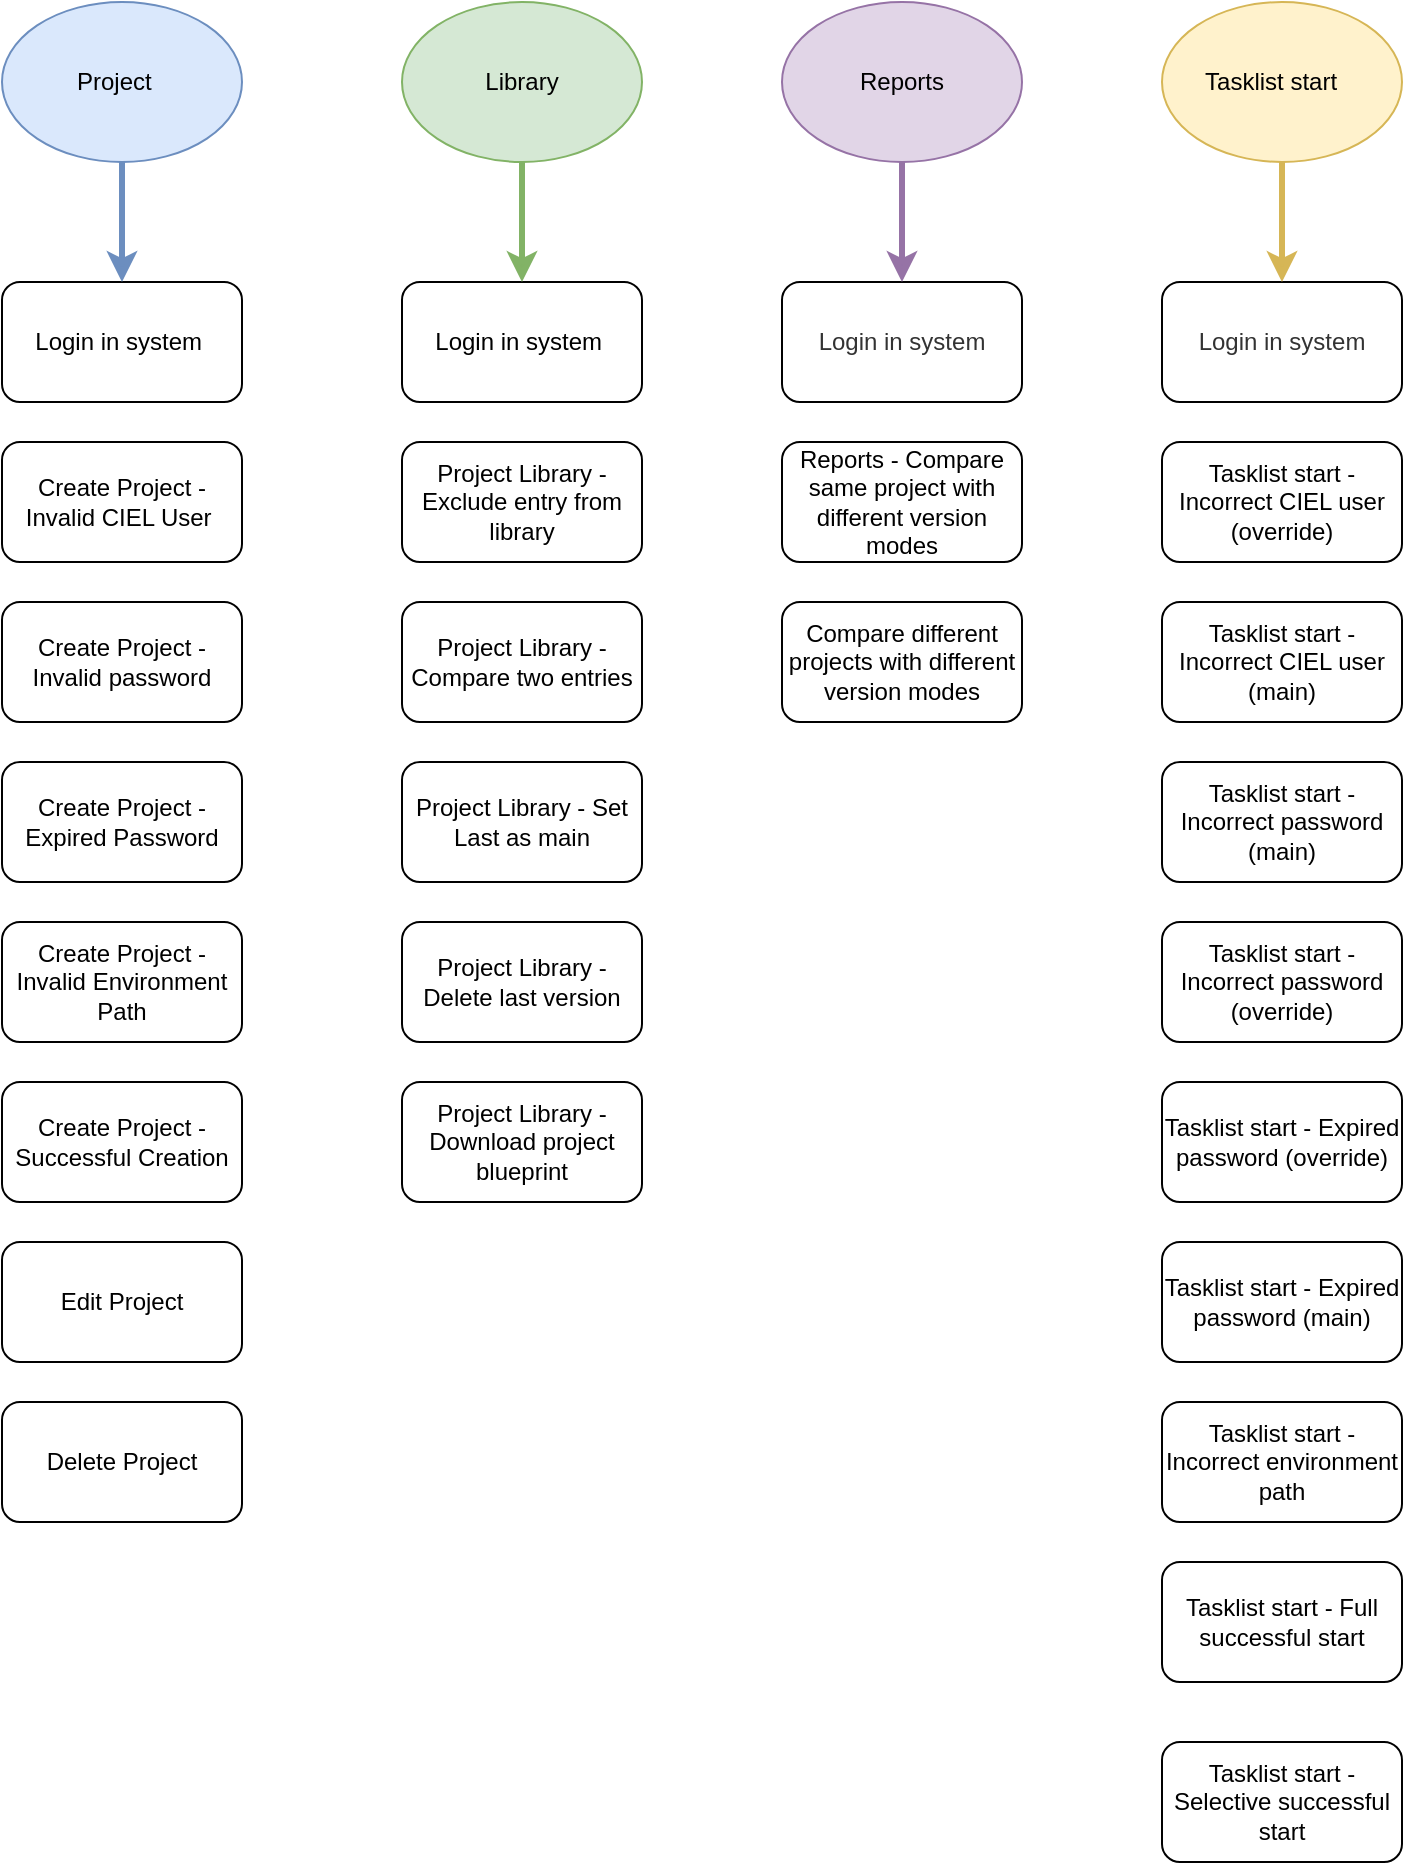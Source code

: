 <mxfile version="12.4.7" type="github">
  <diagram id="ZJK3DXsiuA5_ysu7YzQK" name="Page-1">
    <mxGraphModel dx="1408" dy="1848" grid="1" gridSize="10" guides="1" tooltips="1" connect="1" arrows="1" fold="1" page="1" pageScale="1" pageWidth="850" pageHeight="1100" math="0" shadow="0">
      <root>
        <mxCell id="0"/>
        <mxCell id="1" parent="0"/>
        <UserObject label="Login in system&amp;nbsp;" link="https://jira.int.kn/browse/CLISQA-1774" id="EcFOUBs4DyFzBYYAQCUD-1">
          <mxCell style="rounded=1;whiteSpace=wrap;html=1;" vertex="1" parent="1">
            <mxGeometry x="20" y="20" width="120" height="60" as="geometry"/>
          </mxCell>
        </UserObject>
        <UserObject label="Create Project - Invalid CIEL User&amp;nbsp;" link="https://jira.int.kn/browse/CLISQA-1733" id="EcFOUBs4DyFzBYYAQCUD-2">
          <mxCell style="rounded=1;whiteSpace=wrap;html=1;" vertex="1" parent="1">
            <mxGeometry x="20" y="100" width="120" height="60" as="geometry"/>
          </mxCell>
        </UserObject>
        <UserObject label="Create Project - Invalid password" link="https://jira.int.kn/browse/CLISQA-1735" id="EcFOUBs4DyFzBYYAQCUD-3">
          <mxCell style="rounded=1;whiteSpace=wrap;html=1;" vertex="1" parent="1">
            <mxGeometry x="20" y="180" width="120" height="60" as="geometry"/>
          </mxCell>
        </UserObject>
        <UserObject label="&lt;div style=&quot;text-align: left&quot;&gt;&lt;font color=&quot;#333333&quot; face=&quot;arial, sans-serif&quot; size=&quot;1&quot;&gt;&lt;span style=&quot;background-color: rgb(255 , 255 , 255) ; font-size: 12px&quot;&gt;Login in system&lt;/span&gt;&lt;/font&gt;&lt;/div&gt;" link="https://jira.int.kn/browse/CLISQA-1774" id="EcFOUBs4DyFzBYYAQCUD-4">
          <mxCell style="rounded=1;whiteSpace=wrap;html=1;" vertex="1" parent="1">
            <mxGeometry x="600" y="20" width="120" height="60" as="geometry"/>
          </mxCell>
        </UserObject>
        <UserObject label="Tasklist start - Incorrect CIEL user (override)" link="https://jira.int.kn/browse/CLISQA-1776" id="EcFOUBs4DyFzBYYAQCUD-5">
          <mxCell style="rounded=1;whiteSpace=wrap;html=1;" vertex="1" parent="1">
            <mxGeometry x="600" y="100" width="120" height="60" as="geometry"/>
          </mxCell>
        </UserObject>
        <UserObject label="Tasklist start - Incorrect CIEL user (main)" link="https://jira.int.kn/browse/CLISQA-1775" id="EcFOUBs4DyFzBYYAQCUD-6">
          <mxCell style="rounded=1;whiteSpace=wrap;html=1;" vertex="1" parent="1">
            <mxGeometry x="600" y="180" width="120" height="60" as="geometry"/>
          </mxCell>
        </UserObject>
        <UserObject label="Tasklist start - Incorrect password (main)" link="https://jira.int.kn/browse/CLISQA-1777" id="EcFOUBs4DyFzBYYAQCUD-7">
          <mxCell style="rounded=1;whiteSpace=wrap;html=1;" vertex="1" parent="1">
            <mxGeometry x="600" y="260" width="120" height="60" as="geometry"/>
          </mxCell>
        </UserObject>
        <UserObject label="Tasklist start - Incorrect password (override)" link="https://jira.int.kn/browse/CLISQA-1778" id="EcFOUBs4DyFzBYYAQCUD-8">
          <mxCell style="rounded=1;whiteSpace=wrap;html=1;" vertex="1" parent="1">
            <mxGeometry x="600" y="340" width="120" height="60" as="geometry"/>
          </mxCell>
        </UserObject>
        <UserObject label="Tasklist start - Expired password (override)" link="https://jira.int.kn/browse/CLISQA-1781" id="EcFOUBs4DyFzBYYAQCUD-9">
          <mxCell style="rounded=1;whiteSpace=wrap;html=1;" vertex="1" parent="1">
            <mxGeometry x="600" y="420" width="120" height="60" as="geometry"/>
          </mxCell>
        </UserObject>
        <UserObject label="Tasklist start - Expired password (main)" link="https://jira.int.kn/browse/CLISQA-1782" id="EcFOUBs4DyFzBYYAQCUD-10">
          <mxCell style="rounded=1;whiteSpace=wrap;html=1;" vertex="1" parent="1">
            <mxGeometry x="600" y="500" width="120" height="60" as="geometry"/>
          </mxCell>
        </UserObject>
        <UserObject label="Tasklist start - Incorrect environment path" link="https://jira.int.kn/browse/CLISQA-1784" id="EcFOUBs4DyFzBYYAQCUD-11">
          <mxCell style="rounded=1;whiteSpace=wrap;html=1;" vertex="1" parent="1">
            <mxGeometry x="600" y="580" width="120" height="60" as="geometry"/>
          </mxCell>
        </UserObject>
        <UserObject label="Tasklist start - Full successful start" link="https://jira.int.kn/browse/CLISQA-1788" id="EcFOUBs4DyFzBYYAQCUD-12">
          <mxCell style="rounded=1;whiteSpace=wrap;html=1;" vertex="1" parent="1">
            <mxGeometry x="600" y="660" width="120" height="60" as="geometry"/>
          </mxCell>
        </UserObject>
        <UserObject label="&lt;span style=&quot;color: rgb(51 , 51 , 51) ; font-family: &amp;#34;arial&amp;#34; , sans-serif ; text-align: left ; white-space: normal ; background-color: rgb(255 , 255 , 255)&quot;&gt;Login in system&lt;/span&gt;" link="https://jira.int.kn/browse/CLISQA-1774" id="EcFOUBs4DyFzBYYAQCUD-13">
          <mxCell style="rounded=1;whiteSpace=wrap;html=1;" vertex="1" parent="1">
            <mxGeometry x="410" y="20" width="120" height="60" as="geometry"/>
          </mxCell>
        </UserObject>
        <UserObject label="Reports - Compare same project with different version modes" link="https://jira.int.kn/browse/CLISQA-1792" id="EcFOUBs4DyFzBYYAQCUD-14">
          <mxCell style="rounded=1;whiteSpace=wrap;html=1;" vertex="1" parent="1">
            <mxGeometry x="410" y="100" width="120" height="60" as="geometry"/>
          </mxCell>
        </UserObject>
        <UserObject label="Reports" link="https://jira.int.kn/browse/CLISQA-1797" id="EcFOUBs4DyFzBYYAQCUD-15">
          <mxCell style="ellipse;whiteSpace=wrap;html=1;fillColor=#e1d5e7;strokeColor=#9673a6;" vertex="1" parent="1">
            <mxGeometry x="410" y="-120" width="120" height="80" as="geometry"/>
          </mxCell>
        </UserObject>
        <UserObject label="&lt;p class=&quot;MsoListParagraph&quot; style=&quot;text-indent: -18.0pt&quot;&gt;&amp;nbsp; &amp;nbsp; Tasklist start&lt;/p&gt;" link="https://jira.int.kn/browse/CLISQA-1791" id="EcFOUBs4DyFzBYYAQCUD-16">
          <mxCell style="ellipse;whiteSpace=wrap;html=1;fillColor=#fff2cc;strokeColor=#d6b656;" vertex="1" parent="1">
            <mxGeometry x="600" y="-120" width="120" height="80" as="geometry"/>
          </mxCell>
        </UserObject>
        <UserObject label="&lt;p class=&quot;MsoListParagraph&quot; style=&quot;text-indent: -18.0pt&quot;&gt;&lt;span lang=&quot;EN-US&quot;&gt;&lt;span style=&quot;font-stretch: normal ; font-size: 7pt ; line-height: normal ; font-family: &amp;#34;times new roman&amp;#34;&quot;&gt;&amp;nbsp; &amp;nbsp; &amp;nbsp; &amp;nbsp;&lt;/span&gt;&lt;/span&gt;&lt;span lang=&quot;EN-US&quot;&gt;Project&lt;/span&gt;&lt;/p&gt;" link="https://jira.int.kn/browse/CLISQA-1752" id="EcFOUBs4DyFzBYYAQCUD-17">
          <mxCell style="ellipse;whiteSpace=wrap;html=1;fillColor=#dae8fc;strokeColor=#6c8ebf;" vertex="1" parent="1">
            <mxGeometry x="20" y="-120" width="120" height="80" as="geometry"/>
          </mxCell>
        </UserObject>
        <UserObject label="Library" link="https://jira.int.kn/browse/CLISQA-1790" id="EcFOUBs4DyFzBYYAQCUD-18">
          <mxCell style="ellipse;whiteSpace=wrap;html=1;fillColor=#d5e8d4;strokeColor=#82b366;" vertex="1" parent="1">
            <mxGeometry x="220" y="-120" width="120" height="80" as="geometry"/>
          </mxCell>
        </UserObject>
        <UserObject label="Create Project - Expired Password" link="https://jira.int.kn/browse/CLISQA-1749" id="EcFOUBs4DyFzBYYAQCUD-19">
          <mxCell style="rounded=1;whiteSpace=wrap;html=1;" vertex="1" parent="1">
            <mxGeometry x="20" y="260" width="120" height="60" as="geometry"/>
          </mxCell>
        </UserObject>
        <UserObject label="Create Project - Invalid Environment Path" link="https://jira.int.kn/browse/CLISQA-1751" id="EcFOUBs4DyFzBYYAQCUD-20">
          <mxCell style="rounded=1;whiteSpace=wrap;html=1;" vertex="1" parent="1">
            <mxGeometry x="20" y="340" width="120" height="60" as="geometry"/>
          </mxCell>
        </UserObject>
        <UserObject label="Create Project - Successful Creation" link="https://jira.int.kn/browse/CLISQA-1728" id="EcFOUBs4DyFzBYYAQCUD-21">
          <mxCell style="rounded=1;whiteSpace=wrap;html=1;" vertex="1" parent="1">
            <mxGeometry x="20" y="420" width="120" height="60" as="geometry"/>
          </mxCell>
        </UserObject>
        <UserObject label="Edit Project" link="https://jira.int.kn/browse/CLISQA-1729" id="EcFOUBs4DyFzBYYAQCUD-22">
          <mxCell style="rounded=1;whiteSpace=wrap;html=1;" vertex="1" parent="1">
            <mxGeometry x="20" y="500" width="120" height="60" as="geometry"/>
          </mxCell>
        </UserObject>
        <UserObject label="Delete Project" link="https://jira.int.kn/browse/CLISQA-1730" id="EcFOUBs4DyFzBYYAQCUD-23">
          <mxCell style="rounded=1;whiteSpace=wrap;html=1;" vertex="1" parent="1">
            <mxGeometry x="20" y="580" width="120" height="60" as="geometry"/>
          </mxCell>
        </UserObject>
        <UserObject label="Login in system&amp;nbsp;" link="https://jira.int.kn/browse/CLISQA-1774" id="EcFOUBs4DyFzBYYAQCUD-24">
          <mxCell style="rounded=1;whiteSpace=wrap;html=1;" vertex="1" parent="1">
            <mxGeometry x="220" y="20" width="120" height="60" as="geometry"/>
          </mxCell>
        </UserObject>
        <UserObject label="Project Library - Exclude entry from library" link="https://jira.int.kn/browse/CLISQA-1753" id="EcFOUBs4DyFzBYYAQCUD-25">
          <mxCell style="rounded=1;whiteSpace=wrap;html=1;" vertex="1" parent="1">
            <mxGeometry x="220" y="100" width="120" height="60" as="geometry"/>
          </mxCell>
        </UserObject>
        <UserObject label="Project Library - Compare two entries" link="https://jira.int.kn/browse/CLISQA-1754" id="EcFOUBs4DyFzBYYAQCUD-26">
          <mxCell style="rounded=1;whiteSpace=wrap;html=1;" vertex="1" parent="1">
            <mxGeometry x="220" y="180" width="120" height="60" as="geometry"/>
          </mxCell>
        </UserObject>
        <UserObject label="Project Library - Set Last as main" link="https://jira.int.kn/browse/CLISQA-1794" id="EcFOUBs4DyFzBYYAQCUD-27">
          <mxCell style="rounded=1;whiteSpace=wrap;html=1;" vertex="1" parent="1">
            <mxGeometry x="220" y="260" width="120" height="60" as="geometry"/>
          </mxCell>
        </UserObject>
        <UserObject label="Project Library - Delete last version" link="https://jira.int.kn/browse/CLISQA-1795" id="EcFOUBs4DyFzBYYAQCUD-28">
          <mxCell style="rounded=1;whiteSpace=wrap;html=1;" vertex="1" parent="1">
            <mxGeometry x="220" y="340" width="120" height="60" as="geometry"/>
          </mxCell>
        </UserObject>
        <UserObject label="Project Library - Download project blueprint" link="https://jira.int.kn/browse/CLISQA-1755" id="EcFOUBs4DyFzBYYAQCUD-29">
          <mxCell style="rounded=1;whiteSpace=wrap;html=1;" vertex="1" parent="1">
            <mxGeometry x="220" y="420" width="120" height="60" as="geometry"/>
          </mxCell>
        </UserObject>
        <UserObject label="Compare different projects with different version modes" link="https://jira.int.kn/browse/CLISQA-1793" id="EcFOUBs4DyFzBYYAQCUD-31">
          <mxCell style="rounded=1;whiteSpace=wrap;html=1;" vertex="1" parent="1">
            <mxGeometry x="410" y="180" width="120" height="60" as="geometry"/>
          </mxCell>
        </UserObject>
        <UserObject label="Tasklist start - Selective successful start" link="https://jira.int.kn/browse/CLISQA-1789" id="EcFOUBs4DyFzBYYAQCUD-32">
          <mxCell style="rounded=1;whiteSpace=wrap;html=1;" vertex="1" parent="1">
            <mxGeometry x="600" y="750" width="120" height="60" as="geometry"/>
          </mxCell>
        </UserObject>
        <mxCell id="EcFOUBs4DyFzBYYAQCUD-33" value="" style="endArrow=classic;html=1;entryX=0.5;entryY=0;entryDx=0;entryDy=0;exitX=0.5;exitY=1;exitDx=0;exitDy=0;strokeWidth=3;fillColor=#e1d5e7;strokeColor=#9673a6;" edge="1" parent="1" source="EcFOUBs4DyFzBYYAQCUD-15" target="EcFOUBs4DyFzBYYAQCUD-13">
          <mxGeometry width="50" height="50" relative="1" as="geometry">
            <mxPoint x="360" y="10" as="sourcePoint"/>
            <mxPoint x="410" y="-40" as="targetPoint"/>
          </mxGeometry>
        </mxCell>
        <mxCell id="EcFOUBs4DyFzBYYAQCUD-34" value="" style="endArrow=classic;html=1;exitX=0.5;exitY=1;exitDx=0;exitDy=0;strokeWidth=3;fillColor=#fff2cc;strokeColor=#d6b656;" edge="1" parent="1" source="EcFOUBs4DyFzBYYAQCUD-16" target="EcFOUBs4DyFzBYYAQCUD-4">
          <mxGeometry width="50" height="50" relative="1" as="geometry">
            <mxPoint x="700" as="sourcePoint"/>
            <mxPoint x="750" y="-50" as="targetPoint"/>
          </mxGeometry>
        </mxCell>
        <mxCell id="EcFOUBs4DyFzBYYAQCUD-35" value="" style="endArrow=classic;html=1;entryX=0.5;entryY=0;entryDx=0;entryDy=0;exitX=0.5;exitY=1;exitDx=0;exitDy=0;strokeWidth=3;fillColor=#dae8fc;strokeColor=#6c8ebf;" edge="1" parent="1" source="EcFOUBs4DyFzBYYAQCUD-17" target="EcFOUBs4DyFzBYYAQCUD-1">
          <mxGeometry width="50" height="50" relative="1" as="geometry">
            <mxPoint x="130" y="-140" as="sourcePoint"/>
            <mxPoint x="180" y="-190" as="targetPoint"/>
            <Array as="points"/>
          </mxGeometry>
        </mxCell>
        <mxCell id="EcFOUBs4DyFzBYYAQCUD-36" value="" style="endArrow=classic;html=1;exitX=0.5;exitY=1;exitDx=0;exitDy=0;strokeWidth=3;fillColor=#d5e8d4;strokeColor=#82b366;" edge="1" parent="1" source="EcFOUBs4DyFzBYYAQCUD-18" target="EcFOUBs4DyFzBYYAQCUD-24">
          <mxGeometry width="50" height="50" relative="1" as="geometry">
            <mxPoint x="220" y="670" as="sourcePoint"/>
            <mxPoint x="270" y="620" as="targetPoint"/>
            <Array as="points"/>
          </mxGeometry>
        </mxCell>
      </root>
    </mxGraphModel>
  </diagram>
</mxfile>
